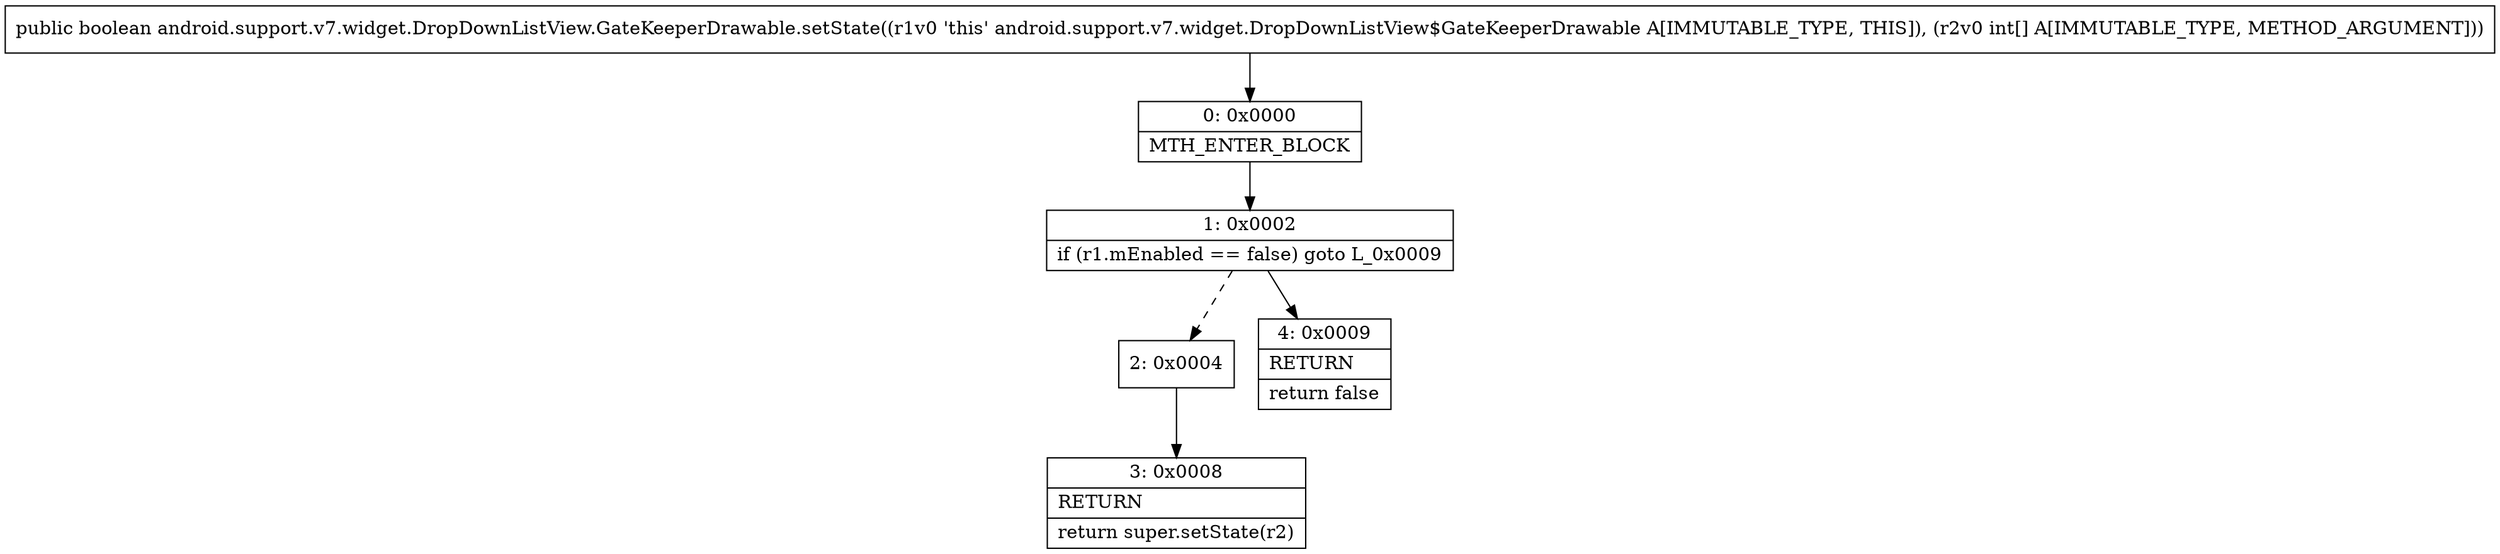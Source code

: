 digraph "CFG forandroid.support.v7.widget.DropDownListView.GateKeeperDrawable.setState([I)Z" {
Node_0 [shape=record,label="{0\:\ 0x0000|MTH_ENTER_BLOCK\l}"];
Node_1 [shape=record,label="{1\:\ 0x0002|if (r1.mEnabled == false) goto L_0x0009\l}"];
Node_2 [shape=record,label="{2\:\ 0x0004}"];
Node_3 [shape=record,label="{3\:\ 0x0008|RETURN\l|return super.setState(r2)\l}"];
Node_4 [shape=record,label="{4\:\ 0x0009|RETURN\l|return false\l}"];
MethodNode[shape=record,label="{public boolean android.support.v7.widget.DropDownListView.GateKeeperDrawable.setState((r1v0 'this' android.support.v7.widget.DropDownListView$GateKeeperDrawable A[IMMUTABLE_TYPE, THIS]), (r2v0 int[] A[IMMUTABLE_TYPE, METHOD_ARGUMENT])) }"];
MethodNode -> Node_0;
Node_0 -> Node_1;
Node_1 -> Node_2[style=dashed];
Node_1 -> Node_4;
Node_2 -> Node_3;
}

